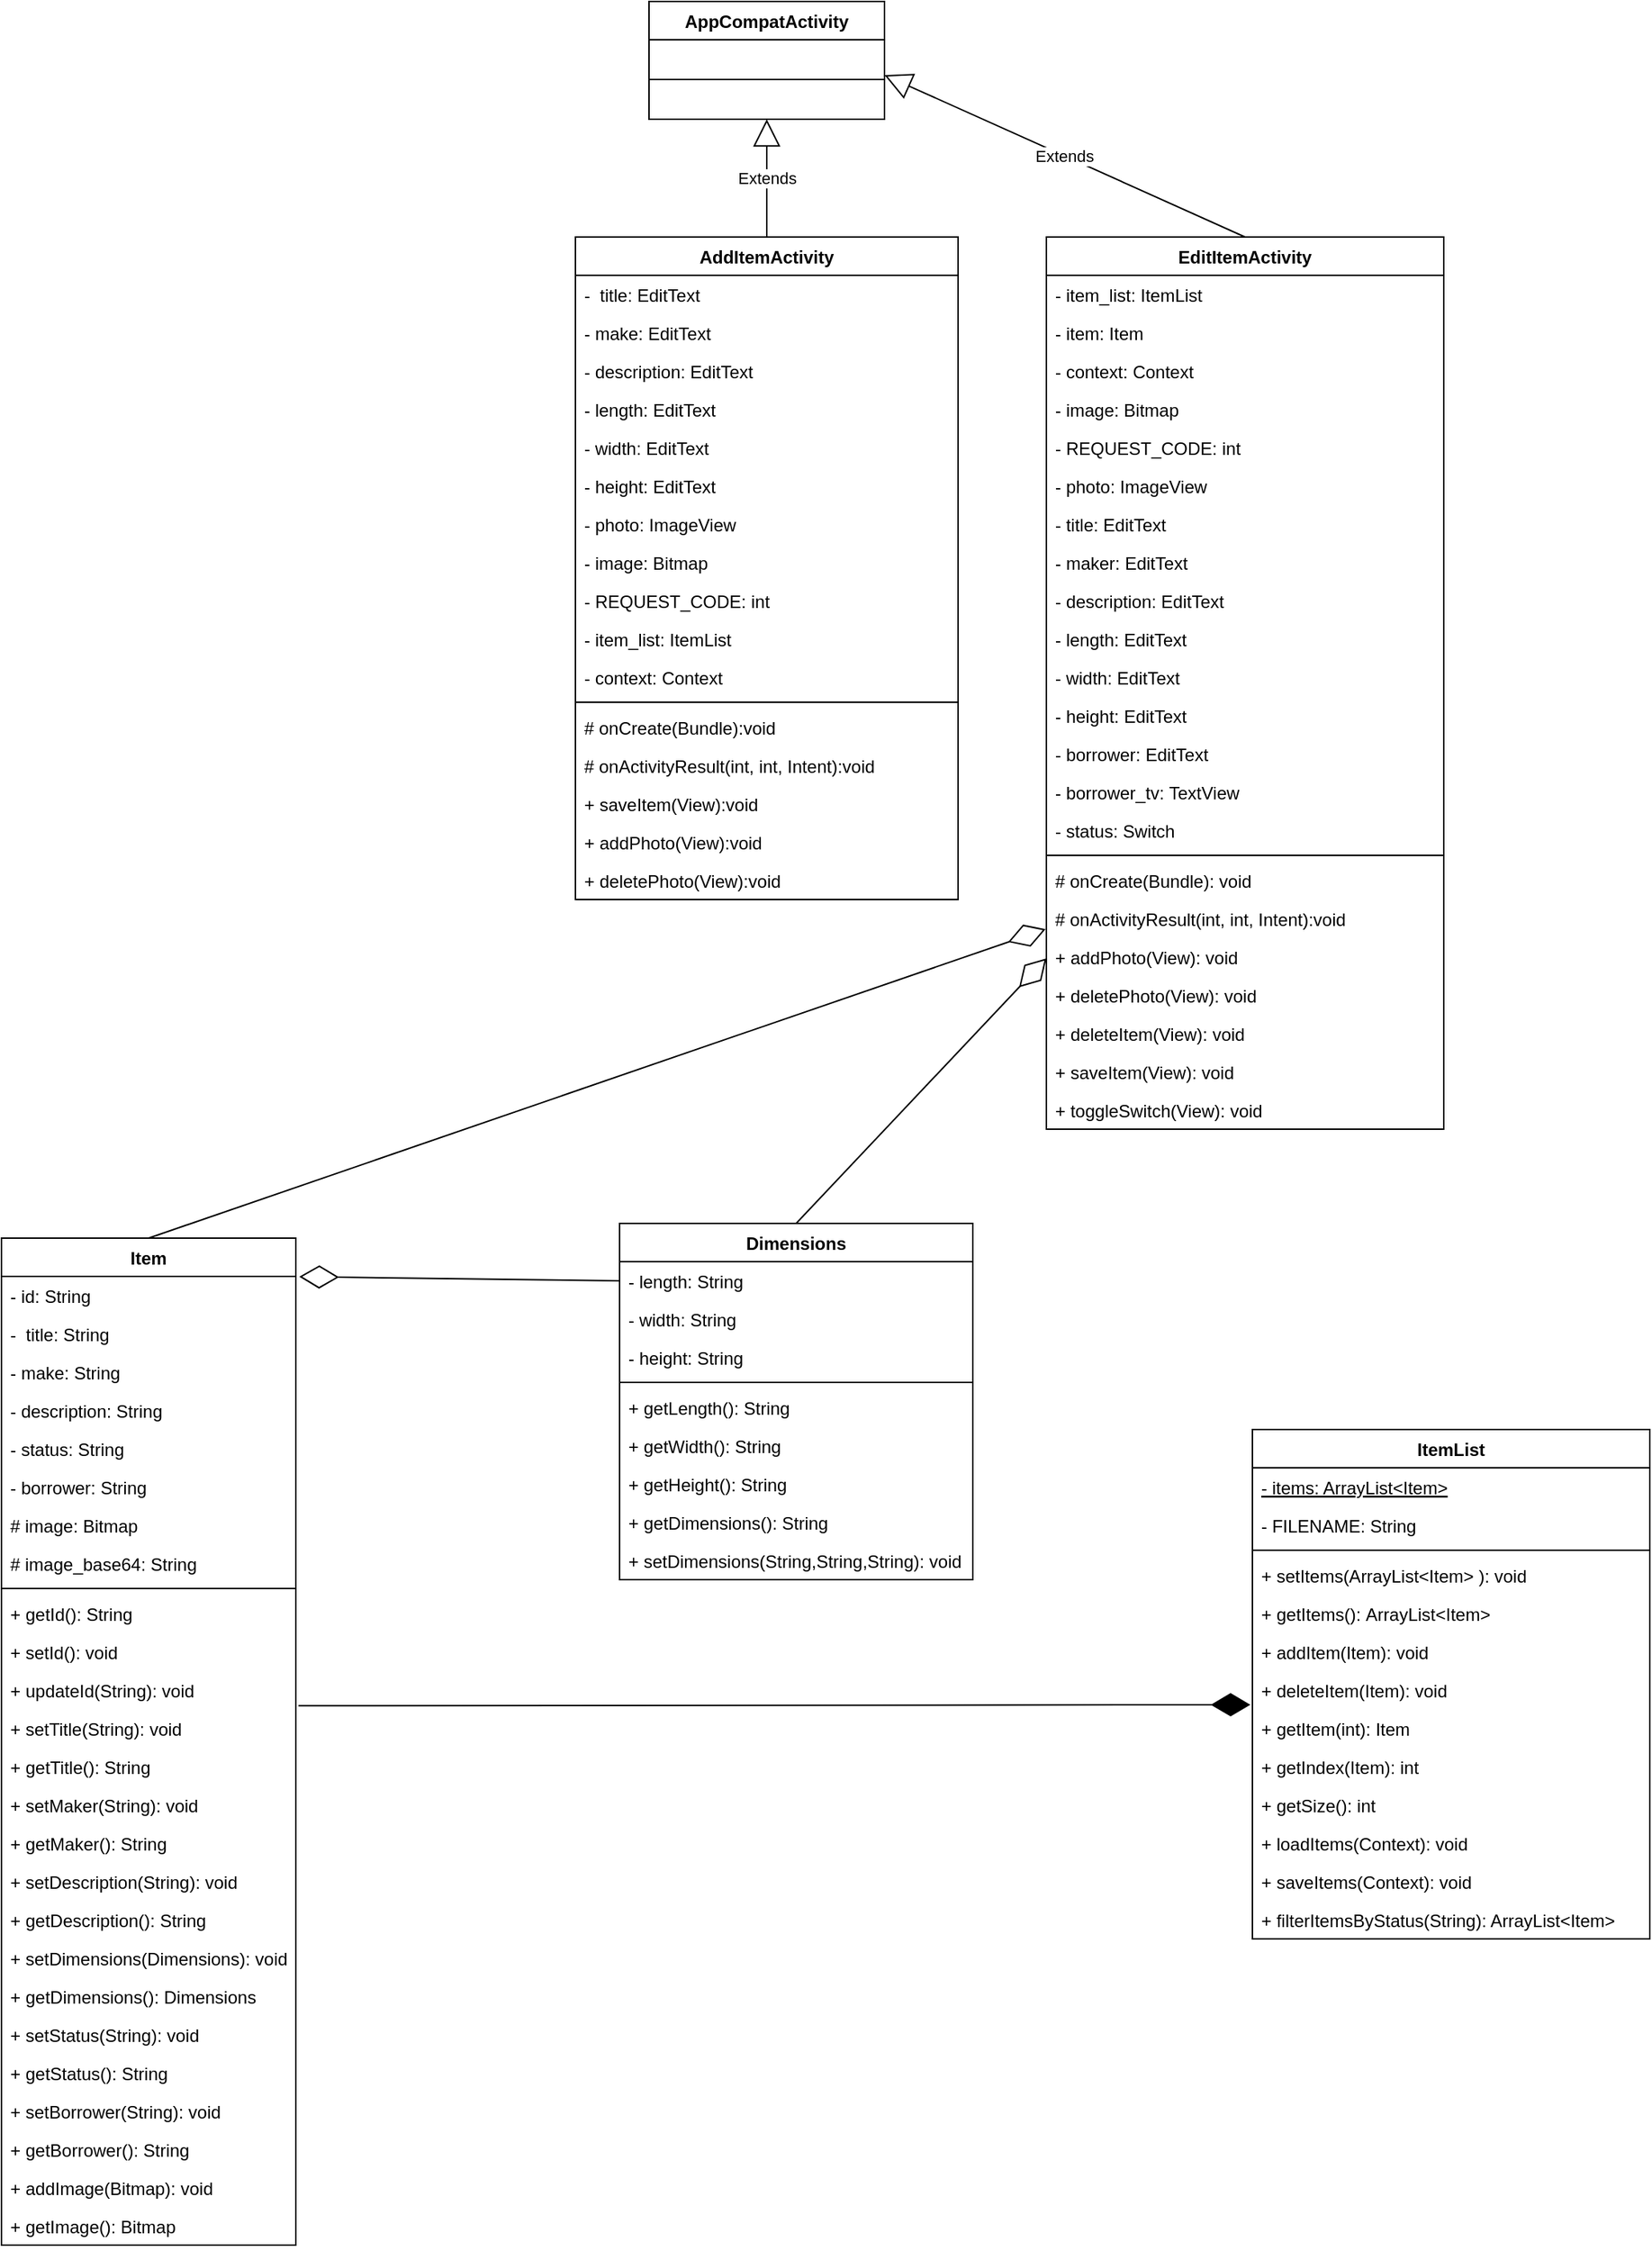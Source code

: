<mxfile version="20.1.1" type="github">
  <diagram id="C5RBs43oDa-KdzZeNtuy" name="Page-1">
    <mxGraphModel dx="716" dy="377" grid="1" gridSize="10" guides="1" tooltips="1" connect="1" arrows="1" fold="1" page="1" pageScale="1" pageWidth="827" pageHeight="1169" math="0" shadow="0">
      <root>
        <mxCell id="WIyWlLk6GJQsqaUBKTNV-0" />
        <mxCell id="WIyWlLk6GJQsqaUBKTNV-1" parent="WIyWlLk6GJQsqaUBKTNV-0" />
        <mxCell id="cw2XBMLQF84HzWPaqQM6-0" value="AddItemActivity" style="swimlane;fontStyle=1;align=center;verticalAlign=top;childLayout=stackLayout;horizontal=1;startSize=26;horizontalStack=0;resizeParent=1;resizeParentMax=0;resizeLast=0;collapsible=1;marginBottom=0;" vertex="1" parent="WIyWlLk6GJQsqaUBKTNV-1">
          <mxGeometry x="600" y="270" width="260" height="450" as="geometry" />
        </mxCell>
        <mxCell id="cw2XBMLQF84HzWPaqQM6-26" value="-  title: EditText" style="text;strokeColor=none;fillColor=none;align=left;verticalAlign=top;spacingLeft=4;spacingRight=4;overflow=hidden;rotatable=0;points=[[0,0.5],[1,0.5]];portConstraint=eastwest;" vertex="1" parent="cw2XBMLQF84HzWPaqQM6-0">
          <mxGeometry y="26" width="260" height="26" as="geometry" />
        </mxCell>
        <mxCell id="cw2XBMLQF84HzWPaqQM6-27" value="- make: EditText" style="text;strokeColor=none;fillColor=none;align=left;verticalAlign=top;spacingLeft=4;spacingRight=4;overflow=hidden;rotatable=0;points=[[0,0.5],[1,0.5]];portConstraint=eastwest;" vertex="1" parent="cw2XBMLQF84HzWPaqQM6-0">
          <mxGeometry y="52" width="260" height="26" as="geometry" />
        </mxCell>
        <mxCell id="cw2XBMLQF84HzWPaqQM6-1" value="- description: EditText" style="text;strokeColor=none;fillColor=none;align=left;verticalAlign=top;spacingLeft=4;spacingRight=4;overflow=hidden;rotatable=0;points=[[0,0.5],[1,0.5]];portConstraint=eastwest;" vertex="1" parent="cw2XBMLQF84HzWPaqQM6-0">
          <mxGeometry y="78" width="260" height="26" as="geometry" />
        </mxCell>
        <mxCell id="cw2XBMLQF84HzWPaqQM6-28" value="- length: EditText" style="text;strokeColor=none;fillColor=none;align=left;verticalAlign=top;spacingLeft=4;spacingRight=4;overflow=hidden;rotatable=0;points=[[0,0.5],[1,0.5]];portConstraint=eastwest;" vertex="1" parent="cw2XBMLQF84HzWPaqQM6-0">
          <mxGeometry y="104" width="260" height="26" as="geometry" />
        </mxCell>
        <mxCell id="cw2XBMLQF84HzWPaqQM6-29" value="- width: EditText" style="text;strokeColor=none;fillColor=none;align=left;verticalAlign=top;spacingLeft=4;spacingRight=4;overflow=hidden;rotatable=0;points=[[0,0.5],[1,0.5]];portConstraint=eastwest;" vertex="1" parent="cw2XBMLQF84HzWPaqQM6-0">
          <mxGeometry y="130" width="260" height="26" as="geometry" />
        </mxCell>
        <mxCell id="cw2XBMLQF84HzWPaqQM6-31" value="- height: EditText" style="text;strokeColor=none;fillColor=none;align=left;verticalAlign=top;spacingLeft=4;spacingRight=4;overflow=hidden;rotatable=0;points=[[0,0.5],[1,0.5]];portConstraint=eastwest;" vertex="1" parent="cw2XBMLQF84HzWPaqQM6-0">
          <mxGeometry y="156" width="260" height="26" as="geometry" />
        </mxCell>
        <mxCell id="cw2XBMLQF84HzWPaqQM6-32" value="- photo: ImageView" style="text;strokeColor=none;fillColor=none;align=left;verticalAlign=top;spacingLeft=4;spacingRight=4;overflow=hidden;rotatable=0;points=[[0,0.5],[1,0.5]];portConstraint=eastwest;" vertex="1" parent="cw2XBMLQF84HzWPaqQM6-0">
          <mxGeometry y="182" width="260" height="26" as="geometry" />
        </mxCell>
        <mxCell id="cw2XBMLQF84HzWPaqQM6-33" value="- image: Bitmap" style="text;strokeColor=none;fillColor=none;align=left;verticalAlign=top;spacingLeft=4;spacingRight=4;overflow=hidden;rotatable=0;points=[[0,0.5],[1,0.5]];portConstraint=eastwest;" vertex="1" parent="cw2XBMLQF84HzWPaqQM6-0">
          <mxGeometry y="208" width="260" height="26" as="geometry" />
        </mxCell>
        <mxCell id="cw2XBMLQF84HzWPaqQM6-34" value="- REQUEST_CODE: int" style="text;strokeColor=none;fillColor=none;align=left;verticalAlign=top;spacingLeft=4;spacingRight=4;overflow=hidden;rotatable=0;points=[[0,0.5],[1,0.5]];portConstraint=eastwest;" vertex="1" parent="cw2XBMLQF84HzWPaqQM6-0">
          <mxGeometry y="234" width="260" height="26" as="geometry" />
        </mxCell>
        <mxCell id="cw2XBMLQF84HzWPaqQM6-35" value="- item_list: ItemList" style="text;strokeColor=none;fillColor=none;align=left;verticalAlign=top;spacingLeft=4;spacingRight=4;overflow=hidden;rotatable=0;points=[[0,0.5],[1,0.5]];portConstraint=eastwest;" vertex="1" parent="cw2XBMLQF84HzWPaqQM6-0">
          <mxGeometry y="260" width="260" height="26" as="geometry" />
        </mxCell>
        <mxCell id="cw2XBMLQF84HzWPaqQM6-36" value="- context: Context" style="text;strokeColor=none;fillColor=none;align=left;verticalAlign=top;spacingLeft=4;spacingRight=4;overflow=hidden;rotatable=0;points=[[0,0.5],[1,0.5]];portConstraint=eastwest;" vertex="1" parent="cw2XBMLQF84HzWPaqQM6-0">
          <mxGeometry y="286" width="260" height="26" as="geometry" />
        </mxCell>
        <mxCell id="cw2XBMLQF84HzWPaqQM6-2" value="" style="line;strokeWidth=1;fillColor=none;align=left;verticalAlign=middle;spacingTop=-1;spacingLeft=3;spacingRight=3;rotatable=0;labelPosition=right;points=[];portConstraint=eastwest;" vertex="1" parent="cw2XBMLQF84HzWPaqQM6-0">
          <mxGeometry y="312" width="260" height="8" as="geometry" />
        </mxCell>
        <mxCell id="cw2XBMLQF84HzWPaqQM6-3" value="# onCreate(Bundle):void" style="text;strokeColor=none;fillColor=none;align=left;verticalAlign=top;spacingLeft=4;spacingRight=4;overflow=hidden;rotatable=0;points=[[0,0.5],[1,0.5]];portConstraint=eastwest;" vertex="1" parent="cw2XBMLQF84HzWPaqQM6-0">
          <mxGeometry y="320" width="260" height="26" as="geometry" />
        </mxCell>
        <mxCell id="cw2XBMLQF84HzWPaqQM6-40" value="# onActivityResult(int, int, Intent):void" style="text;strokeColor=none;fillColor=none;align=left;verticalAlign=top;spacingLeft=4;spacingRight=4;overflow=hidden;rotatable=0;points=[[0,0.5],[1,0.5]];portConstraint=eastwest;" vertex="1" parent="cw2XBMLQF84HzWPaqQM6-0">
          <mxGeometry y="346" width="260" height="26" as="geometry" />
        </mxCell>
        <mxCell id="cw2XBMLQF84HzWPaqQM6-37" value="+ saveItem(View):void" style="text;strokeColor=none;fillColor=none;align=left;verticalAlign=top;spacingLeft=4;spacingRight=4;overflow=hidden;rotatable=0;points=[[0,0.5],[1,0.5]];portConstraint=eastwest;" vertex="1" parent="cw2XBMLQF84HzWPaqQM6-0">
          <mxGeometry y="372" width="260" height="26" as="geometry" />
        </mxCell>
        <mxCell id="cw2XBMLQF84HzWPaqQM6-38" value="+ addPhoto(View):void" style="text;strokeColor=none;fillColor=none;align=left;verticalAlign=top;spacingLeft=4;spacingRight=4;overflow=hidden;rotatable=0;points=[[0,0.5],[1,0.5]];portConstraint=eastwest;" vertex="1" parent="cw2XBMLQF84HzWPaqQM6-0">
          <mxGeometry y="398" width="260" height="26" as="geometry" />
        </mxCell>
        <mxCell id="cw2XBMLQF84HzWPaqQM6-39" value="+ deletePhoto(View):void" style="text;strokeColor=none;fillColor=none;align=left;verticalAlign=top;spacingLeft=4;spacingRight=4;overflow=hidden;rotatable=0;points=[[0,0.5],[1,0.5]];portConstraint=eastwest;" vertex="1" parent="cw2XBMLQF84HzWPaqQM6-0">
          <mxGeometry y="424" width="260" height="26" as="geometry" />
        </mxCell>
        <mxCell id="cw2XBMLQF84HzWPaqQM6-4" value="AppCompatActivity" style="swimlane;fontStyle=1;align=center;verticalAlign=top;childLayout=stackLayout;horizontal=1;startSize=26;horizontalStack=0;resizeParent=1;resizeParentMax=0;resizeLast=0;collapsible=1;marginBottom=0;" vertex="1" parent="WIyWlLk6GJQsqaUBKTNV-1">
          <mxGeometry x="650" y="110" width="160" height="80" as="geometry" />
        </mxCell>
        <mxCell id="cw2XBMLQF84HzWPaqQM6-6" value="" style="line;strokeWidth=1;fillColor=none;align=left;verticalAlign=middle;spacingTop=-1;spacingLeft=3;spacingRight=3;rotatable=0;labelPosition=right;points=[];portConstraint=eastwest;" vertex="1" parent="cw2XBMLQF84HzWPaqQM6-4">
          <mxGeometry y="26" width="160" height="54" as="geometry" />
        </mxCell>
        <mxCell id="cw2XBMLQF84HzWPaqQM6-8" value="EditItemActivity" style="swimlane;fontStyle=1;align=center;verticalAlign=top;childLayout=stackLayout;horizontal=1;startSize=26;horizontalStack=0;resizeParent=1;resizeParentMax=0;resizeLast=0;collapsible=1;marginBottom=0;" vertex="1" parent="WIyWlLk6GJQsqaUBKTNV-1">
          <mxGeometry x="920" y="270" width="270" height="606" as="geometry" />
        </mxCell>
        <mxCell id="cw2XBMLQF84HzWPaqQM6-9" value="- item_list: ItemList" style="text;strokeColor=none;fillColor=none;align=left;verticalAlign=top;spacingLeft=4;spacingRight=4;overflow=hidden;rotatable=0;points=[[0,0.5],[1,0.5]];portConstraint=eastwest;" vertex="1" parent="cw2XBMLQF84HzWPaqQM6-8">
          <mxGeometry y="26" width="270" height="26" as="geometry" />
        </mxCell>
        <mxCell id="cw2XBMLQF84HzWPaqQM6-54" value="- item: Item" style="text;strokeColor=none;fillColor=none;align=left;verticalAlign=top;spacingLeft=4;spacingRight=4;overflow=hidden;rotatable=0;points=[[0,0.5],[1,0.5]];portConstraint=eastwest;" vertex="1" parent="cw2XBMLQF84HzWPaqQM6-8">
          <mxGeometry y="52" width="270" height="26" as="geometry" />
        </mxCell>
        <mxCell id="cw2XBMLQF84HzWPaqQM6-55" value="- context: Context" style="text;strokeColor=none;fillColor=none;align=left;verticalAlign=top;spacingLeft=4;spacingRight=4;overflow=hidden;rotatable=0;points=[[0,0.5],[1,0.5]];portConstraint=eastwest;" vertex="1" parent="cw2XBMLQF84HzWPaqQM6-8">
          <mxGeometry y="78" width="270" height="26" as="geometry" />
        </mxCell>
        <mxCell id="cw2XBMLQF84HzWPaqQM6-58" value="- image: Bitmap" style="text;strokeColor=none;fillColor=none;align=left;verticalAlign=top;spacingLeft=4;spacingRight=4;overflow=hidden;rotatable=0;points=[[0,0.5],[1,0.5]];portConstraint=eastwest;" vertex="1" parent="cw2XBMLQF84HzWPaqQM6-8">
          <mxGeometry y="104" width="270" height="26" as="geometry" />
        </mxCell>
        <mxCell id="cw2XBMLQF84HzWPaqQM6-57" value="- REQUEST_CODE: int" style="text;strokeColor=none;fillColor=none;align=left;verticalAlign=top;spacingLeft=4;spacingRight=4;overflow=hidden;rotatable=0;points=[[0,0.5],[1,0.5]];portConstraint=eastwest;" vertex="1" parent="cw2XBMLQF84HzWPaqQM6-8">
          <mxGeometry y="130" width="270" height="26" as="geometry" />
        </mxCell>
        <mxCell id="cw2XBMLQF84HzWPaqQM6-64" value="- photo: ImageView" style="text;strokeColor=none;fillColor=none;align=left;verticalAlign=top;spacingLeft=4;spacingRight=4;overflow=hidden;rotatable=0;points=[[0,0.5],[1,0.5]];portConstraint=eastwest;" vertex="1" parent="cw2XBMLQF84HzWPaqQM6-8">
          <mxGeometry y="156" width="270" height="26" as="geometry" />
        </mxCell>
        <mxCell id="cw2XBMLQF84HzWPaqQM6-63" value="- title: EditText" style="text;strokeColor=none;fillColor=none;align=left;verticalAlign=top;spacingLeft=4;spacingRight=4;overflow=hidden;rotatable=0;points=[[0,0.5],[1,0.5]];portConstraint=eastwest;" vertex="1" parent="cw2XBMLQF84HzWPaqQM6-8">
          <mxGeometry y="182" width="270" height="26" as="geometry" />
        </mxCell>
        <mxCell id="cw2XBMLQF84HzWPaqQM6-65" value="- maker: EditText" style="text;strokeColor=none;fillColor=none;align=left;verticalAlign=top;spacingLeft=4;spacingRight=4;overflow=hidden;rotatable=0;points=[[0,0.5],[1,0.5]];portConstraint=eastwest;" vertex="1" parent="cw2XBMLQF84HzWPaqQM6-8">
          <mxGeometry y="208" width="270" height="26" as="geometry" />
        </mxCell>
        <mxCell id="cw2XBMLQF84HzWPaqQM6-66" value="- description: EditText" style="text;strokeColor=none;fillColor=none;align=left;verticalAlign=top;spacingLeft=4;spacingRight=4;overflow=hidden;rotatable=0;points=[[0,0.5],[1,0.5]];portConstraint=eastwest;" vertex="1" parent="cw2XBMLQF84HzWPaqQM6-8">
          <mxGeometry y="234" width="270" height="26" as="geometry" />
        </mxCell>
        <mxCell id="cw2XBMLQF84HzWPaqQM6-67" value="- length: EditText" style="text;strokeColor=none;fillColor=none;align=left;verticalAlign=top;spacingLeft=4;spacingRight=4;overflow=hidden;rotatable=0;points=[[0,0.5],[1,0.5]];portConstraint=eastwest;" vertex="1" parent="cw2XBMLQF84HzWPaqQM6-8">
          <mxGeometry y="260" width="270" height="26" as="geometry" />
        </mxCell>
        <mxCell id="cw2XBMLQF84HzWPaqQM6-68" value="- width: EditText" style="text;strokeColor=none;fillColor=none;align=left;verticalAlign=top;spacingLeft=4;spacingRight=4;overflow=hidden;rotatable=0;points=[[0,0.5],[1,0.5]];portConstraint=eastwest;" vertex="1" parent="cw2XBMLQF84HzWPaqQM6-8">
          <mxGeometry y="286" width="270" height="26" as="geometry" />
        </mxCell>
        <mxCell id="cw2XBMLQF84HzWPaqQM6-70" value="- height: EditText" style="text;strokeColor=none;fillColor=none;align=left;verticalAlign=top;spacingLeft=4;spacingRight=4;overflow=hidden;rotatable=0;points=[[0,0.5],[1,0.5]];portConstraint=eastwest;" vertex="1" parent="cw2XBMLQF84HzWPaqQM6-8">
          <mxGeometry y="312" width="270" height="26" as="geometry" />
        </mxCell>
        <mxCell id="cw2XBMLQF84HzWPaqQM6-69" value="- borrower: EditText" style="text;strokeColor=none;fillColor=none;align=left;verticalAlign=top;spacingLeft=4;spacingRight=4;overflow=hidden;rotatable=0;points=[[0,0.5],[1,0.5]];portConstraint=eastwest;" vertex="1" parent="cw2XBMLQF84HzWPaqQM6-8">
          <mxGeometry y="338" width="270" height="26" as="geometry" />
        </mxCell>
        <mxCell id="cw2XBMLQF84HzWPaqQM6-62" value="- borrower_tv: TextView" style="text;strokeColor=none;fillColor=none;align=left;verticalAlign=top;spacingLeft=4;spacingRight=4;overflow=hidden;rotatable=0;points=[[0,0.5],[1,0.5]];portConstraint=eastwest;" vertex="1" parent="cw2XBMLQF84HzWPaqQM6-8">
          <mxGeometry y="364" width="270" height="26" as="geometry" />
        </mxCell>
        <mxCell id="cw2XBMLQF84HzWPaqQM6-61" value="- status: Switch" style="text;strokeColor=none;fillColor=none;align=left;verticalAlign=top;spacingLeft=4;spacingRight=4;overflow=hidden;rotatable=0;points=[[0,0.5],[1,0.5]];portConstraint=eastwest;" vertex="1" parent="cw2XBMLQF84HzWPaqQM6-8">
          <mxGeometry y="390" width="270" height="26" as="geometry" />
        </mxCell>
        <mxCell id="cw2XBMLQF84HzWPaqQM6-10" value="" style="line;strokeWidth=1;fillColor=none;align=left;verticalAlign=middle;spacingTop=-1;spacingLeft=3;spacingRight=3;rotatable=0;labelPosition=right;points=[];portConstraint=eastwest;" vertex="1" parent="cw2XBMLQF84HzWPaqQM6-8">
          <mxGeometry y="416" width="270" height="8" as="geometry" />
        </mxCell>
        <mxCell id="cw2XBMLQF84HzWPaqQM6-11" value="# onCreate(Bundle): void" style="text;strokeColor=none;fillColor=none;align=left;verticalAlign=top;spacingLeft=4;spacingRight=4;overflow=hidden;rotatable=0;points=[[0,0.5],[1,0.5]];portConstraint=eastwest;" vertex="1" parent="cw2XBMLQF84HzWPaqQM6-8">
          <mxGeometry y="424" width="270" height="26" as="geometry" />
        </mxCell>
        <mxCell id="cw2XBMLQF84HzWPaqQM6-86" value="# onActivityResult(int, int, Intent):void" style="text;strokeColor=none;fillColor=none;align=left;verticalAlign=top;spacingLeft=4;spacingRight=4;overflow=hidden;rotatable=0;points=[[0,0.5],[1,0.5]];portConstraint=eastwest;" vertex="1" parent="cw2XBMLQF84HzWPaqQM6-8">
          <mxGeometry y="450" width="270" height="26" as="geometry" />
        </mxCell>
        <mxCell id="cw2XBMLQF84HzWPaqQM6-71" value="+ addPhoto(View): void" style="text;strokeColor=none;fillColor=none;align=left;verticalAlign=top;spacingLeft=4;spacingRight=4;overflow=hidden;rotatable=0;points=[[0,0.5],[1,0.5]];portConstraint=eastwest;" vertex="1" parent="cw2XBMLQF84HzWPaqQM6-8">
          <mxGeometry y="476" width="270" height="26" as="geometry" />
        </mxCell>
        <mxCell id="cw2XBMLQF84HzWPaqQM6-73" value="+ deletePhoto(View): void" style="text;strokeColor=none;fillColor=none;align=left;verticalAlign=top;spacingLeft=4;spacingRight=4;overflow=hidden;rotatable=0;points=[[0,0.5],[1,0.5]];portConstraint=eastwest;" vertex="1" parent="cw2XBMLQF84HzWPaqQM6-8">
          <mxGeometry y="502" width="270" height="26" as="geometry" />
        </mxCell>
        <mxCell id="cw2XBMLQF84HzWPaqQM6-87" value="+ deleteItem(View): void" style="text;strokeColor=none;fillColor=none;align=left;verticalAlign=top;spacingLeft=4;spacingRight=4;overflow=hidden;rotatable=0;points=[[0,0.5],[1,0.5]];portConstraint=eastwest;" vertex="1" parent="cw2XBMLQF84HzWPaqQM6-8">
          <mxGeometry y="528" width="270" height="26" as="geometry" />
        </mxCell>
        <mxCell id="cw2XBMLQF84HzWPaqQM6-88" value="+ saveItem(View): void" style="text;strokeColor=none;fillColor=none;align=left;verticalAlign=top;spacingLeft=4;spacingRight=4;overflow=hidden;rotatable=0;points=[[0,0.5],[1,0.5]];portConstraint=eastwest;" vertex="1" parent="cw2XBMLQF84HzWPaqQM6-8">
          <mxGeometry y="554" width="270" height="26" as="geometry" />
        </mxCell>
        <mxCell id="cw2XBMLQF84HzWPaqQM6-89" value="+ toggleSwitch(View): void" style="text;strokeColor=none;fillColor=none;align=left;verticalAlign=top;spacingLeft=4;spacingRight=4;overflow=hidden;rotatable=0;points=[[0,0.5],[1,0.5]];portConstraint=eastwest;" vertex="1" parent="cw2XBMLQF84HzWPaqQM6-8">
          <mxGeometry y="580" width="270" height="26" as="geometry" />
        </mxCell>
        <mxCell id="cw2XBMLQF84HzWPaqQM6-12" value="ItemList" style="swimlane;fontStyle=1;align=center;verticalAlign=top;childLayout=stackLayout;horizontal=1;startSize=26;horizontalStack=0;resizeParent=1;resizeParentMax=0;resizeLast=0;collapsible=1;marginBottom=0;" vertex="1" parent="WIyWlLk6GJQsqaUBKTNV-1">
          <mxGeometry x="1060" y="1080" width="270" height="346" as="geometry" />
        </mxCell>
        <mxCell id="cw2XBMLQF84HzWPaqQM6-13" value="- items: ArrayList&lt;Item&gt;" style="text;strokeColor=none;fillColor=none;align=left;verticalAlign=top;spacingLeft=4;spacingRight=4;overflow=hidden;rotatable=0;points=[[0,0.5],[1,0.5]];portConstraint=eastwest;fontStyle=4" vertex="1" parent="cw2XBMLQF84HzWPaqQM6-12">
          <mxGeometry y="26" width="270" height="26" as="geometry" />
        </mxCell>
        <mxCell id="cw2XBMLQF84HzWPaqQM6-90" value="- FILENAME: String" style="text;strokeColor=none;fillColor=none;align=left;verticalAlign=top;spacingLeft=4;spacingRight=4;overflow=hidden;rotatable=0;points=[[0,0.5],[1,0.5]];portConstraint=eastwest;" vertex="1" parent="cw2XBMLQF84HzWPaqQM6-12">
          <mxGeometry y="52" width="270" height="26" as="geometry" />
        </mxCell>
        <mxCell id="cw2XBMLQF84HzWPaqQM6-14" value="" style="line;strokeWidth=1;fillColor=none;align=left;verticalAlign=middle;spacingTop=-1;spacingLeft=3;spacingRight=3;rotatable=0;labelPosition=right;points=[];portConstraint=eastwest;" vertex="1" parent="cw2XBMLQF84HzWPaqQM6-12">
          <mxGeometry y="78" width="270" height="8" as="geometry" />
        </mxCell>
        <mxCell id="cw2XBMLQF84HzWPaqQM6-15" value="+ setItems(ArrayList&lt;Item&gt; ): void" style="text;strokeColor=none;fillColor=none;align=left;verticalAlign=top;spacingLeft=4;spacingRight=4;overflow=hidden;rotatable=0;points=[[0,0.5],[1,0.5]];portConstraint=eastwest;" vertex="1" parent="cw2XBMLQF84HzWPaqQM6-12">
          <mxGeometry y="86" width="270" height="26" as="geometry" />
        </mxCell>
        <mxCell id="cw2XBMLQF84HzWPaqQM6-91" value="+ getItems(): ArrayList&lt;Item&gt;" style="text;strokeColor=none;fillColor=none;align=left;verticalAlign=top;spacingLeft=4;spacingRight=4;overflow=hidden;rotatable=0;points=[[0,0.5],[1,0.5]];portConstraint=eastwest;" vertex="1" parent="cw2XBMLQF84HzWPaqQM6-12">
          <mxGeometry y="112" width="270" height="26" as="geometry" />
        </mxCell>
        <mxCell id="cw2XBMLQF84HzWPaqQM6-93" value="+ addItem(Item): void" style="text;strokeColor=none;fillColor=none;align=left;verticalAlign=top;spacingLeft=4;spacingRight=4;overflow=hidden;rotatable=0;points=[[0,0.5],[1,0.5]];portConstraint=eastwest;" vertex="1" parent="cw2XBMLQF84HzWPaqQM6-12">
          <mxGeometry y="138" width="270" height="26" as="geometry" />
        </mxCell>
        <mxCell id="cw2XBMLQF84HzWPaqQM6-94" value="+ deleteItem(Item): void" style="text;strokeColor=none;fillColor=none;align=left;verticalAlign=top;spacingLeft=4;spacingRight=4;overflow=hidden;rotatable=0;points=[[0,0.5],[1,0.5]];portConstraint=eastwest;" vertex="1" parent="cw2XBMLQF84HzWPaqQM6-12">
          <mxGeometry y="164" width="270" height="26" as="geometry" />
        </mxCell>
        <mxCell id="cw2XBMLQF84HzWPaqQM6-96" value="+ getItem(int): Item" style="text;strokeColor=none;fillColor=none;align=left;verticalAlign=top;spacingLeft=4;spacingRight=4;overflow=hidden;rotatable=0;points=[[0,0.5],[1,0.5]];portConstraint=eastwest;" vertex="1" parent="cw2XBMLQF84HzWPaqQM6-12">
          <mxGeometry y="190" width="270" height="26" as="geometry" />
        </mxCell>
        <mxCell id="cw2XBMLQF84HzWPaqQM6-98" value="+ getIndex(Item): int" style="text;strokeColor=none;fillColor=none;align=left;verticalAlign=top;spacingLeft=4;spacingRight=4;overflow=hidden;rotatable=0;points=[[0,0.5],[1,0.5]];portConstraint=eastwest;" vertex="1" parent="cw2XBMLQF84HzWPaqQM6-12">
          <mxGeometry y="216" width="270" height="26" as="geometry" />
        </mxCell>
        <mxCell id="cw2XBMLQF84HzWPaqQM6-97" value="+ getSize(): int" style="text;strokeColor=none;fillColor=none;align=left;verticalAlign=top;spacingLeft=4;spacingRight=4;overflow=hidden;rotatable=0;points=[[0,0.5],[1,0.5]];portConstraint=eastwest;" vertex="1" parent="cw2XBMLQF84HzWPaqQM6-12">
          <mxGeometry y="242" width="270" height="26" as="geometry" />
        </mxCell>
        <mxCell id="cw2XBMLQF84HzWPaqQM6-95" value="+ loadItems(Context): void" style="text;strokeColor=none;fillColor=none;align=left;verticalAlign=top;spacingLeft=4;spacingRight=4;overflow=hidden;rotatable=0;points=[[0,0.5],[1,0.5]];portConstraint=eastwest;" vertex="1" parent="cw2XBMLQF84HzWPaqQM6-12">
          <mxGeometry y="268" width="270" height="26" as="geometry" />
        </mxCell>
        <mxCell id="cw2XBMLQF84HzWPaqQM6-92" value="+ saveItems(Context): void" style="text;strokeColor=none;fillColor=none;align=left;verticalAlign=top;spacingLeft=4;spacingRight=4;overflow=hidden;rotatable=0;points=[[0,0.5],[1,0.5]];portConstraint=eastwest;" vertex="1" parent="cw2XBMLQF84HzWPaqQM6-12">
          <mxGeometry y="294" width="270" height="26" as="geometry" />
        </mxCell>
        <mxCell id="cw2XBMLQF84HzWPaqQM6-99" value="+ filterItemsByStatus(String): ArrayList&lt;Item&gt; " style="text;strokeColor=none;fillColor=none;align=left;verticalAlign=top;spacingLeft=4;spacingRight=4;overflow=hidden;rotatable=0;points=[[0,0.5],[1,0.5]];portConstraint=eastwest;" vertex="1" parent="cw2XBMLQF84HzWPaqQM6-12">
          <mxGeometry y="320" width="270" height="26" as="geometry" />
        </mxCell>
        <mxCell id="cw2XBMLQF84HzWPaqQM6-16" value="Item" style="swimlane;fontStyle=1;align=center;verticalAlign=top;childLayout=stackLayout;horizontal=1;startSize=26;horizontalStack=0;resizeParent=1;resizeParentMax=0;resizeLast=0;collapsible=1;marginBottom=0;" vertex="1" parent="WIyWlLk6GJQsqaUBKTNV-1">
          <mxGeometry x="210" y="950" width="200" height="684" as="geometry" />
        </mxCell>
        <mxCell id="cw2XBMLQF84HzWPaqQM6-127" value="- id: String" style="text;strokeColor=none;fillColor=none;align=left;verticalAlign=top;spacingLeft=4;spacingRight=4;overflow=hidden;rotatable=0;points=[[0,0.5],[1,0.5]];portConstraint=eastwest;" vertex="1" parent="cw2XBMLQF84HzWPaqQM6-16">
          <mxGeometry y="26" width="200" height="26" as="geometry" />
        </mxCell>
        <mxCell id="cw2XBMLQF84HzWPaqQM6-121" value="-  title: String" style="text;strokeColor=none;fillColor=none;align=left;verticalAlign=top;spacingLeft=4;spacingRight=4;overflow=hidden;rotatable=0;points=[[0,0.5],[1,0.5]];portConstraint=eastwest;" vertex="1" parent="cw2XBMLQF84HzWPaqQM6-16">
          <mxGeometry y="52" width="200" height="26" as="geometry" />
        </mxCell>
        <mxCell id="cw2XBMLQF84HzWPaqQM6-122" value="- make: String" style="text;strokeColor=none;fillColor=none;align=left;verticalAlign=top;spacingLeft=4;spacingRight=4;overflow=hidden;rotatable=0;points=[[0,0.5],[1,0.5]];portConstraint=eastwest;" vertex="1" parent="cw2XBMLQF84HzWPaqQM6-16">
          <mxGeometry y="78" width="200" height="26" as="geometry" />
        </mxCell>
        <mxCell id="cw2XBMLQF84HzWPaqQM6-123" value="- description: String" style="text;strokeColor=none;fillColor=none;align=left;verticalAlign=top;spacingLeft=4;spacingRight=4;overflow=hidden;rotatable=0;points=[[0,0.5],[1,0.5]];portConstraint=eastwest;" vertex="1" parent="cw2XBMLQF84HzWPaqQM6-16">
          <mxGeometry y="104" width="200" height="26" as="geometry" />
        </mxCell>
        <mxCell id="cw2XBMLQF84HzWPaqQM6-114" value="- status: String" style="text;strokeColor=none;fillColor=none;align=left;verticalAlign=top;spacingLeft=4;spacingRight=4;overflow=hidden;rotatable=0;points=[[0,0.5],[1,0.5]];portConstraint=eastwest;" vertex="1" parent="cw2XBMLQF84HzWPaqQM6-16">
          <mxGeometry y="130" width="200" height="26" as="geometry" />
        </mxCell>
        <mxCell id="cw2XBMLQF84HzWPaqQM6-124" value="- borrower: String" style="text;strokeColor=none;fillColor=none;align=left;verticalAlign=top;spacingLeft=4;spacingRight=4;overflow=hidden;rotatable=0;points=[[0,0.5],[1,0.5]];portConstraint=eastwest;" vertex="1" parent="cw2XBMLQF84HzWPaqQM6-16">
          <mxGeometry y="156" width="200" height="26" as="geometry" />
        </mxCell>
        <mxCell id="cw2XBMLQF84HzWPaqQM6-125" value="# image: Bitmap" style="text;strokeColor=none;fillColor=none;align=left;verticalAlign=top;spacingLeft=4;spacingRight=4;overflow=hidden;rotatable=0;points=[[0,0.5],[1,0.5]];portConstraint=eastwest;" vertex="1" parent="cw2XBMLQF84HzWPaqQM6-16">
          <mxGeometry y="182" width="200" height="26" as="geometry" />
        </mxCell>
        <mxCell id="cw2XBMLQF84HzWPaqQM6-126" value="# image_base64: String" style="text;strokeColor=none;fillColor=none;align=left;verticalAlign=top;spacingLeft=4;spacingRight=4;overflow=hidden;rotatable=0;points=[[0,0.5],[1,0.5]];portConstraint=eastwest;" vertex="1" parent="cw2XBMLQF84HzWPaqQM6-16">
          <mxGeometry y="208" width="200" height="26" as="geometry" />
        </mxCell>
        <mxCell id="cw2XBMLQF84HzWPaqQM6-18" value="" style="line;strokeWidth=1;fillColor=none;align=left;verticalAlign=middle;spacingTop=-1;spacingLeft=3;spacingRight=3;rotatable=0;labelPosition=right;points=[];portConstraint=eastwest;" vertex="1" parent="cw2XBMLQF84HzWPaqQM6-16">
          <mxGeometry y="234" width="200" height="8" as="geometry" />
        </mxCell>
        <mxCell id="cw2XBMLQF84HzWPaqQM6-116" value="+ getId(): String" style="text;strokeColor=none;fillColor=none;align=left;verticalAlign=top;spacingLeft=4;spacingRight=4;overflow=hidden;rotatable=0;points=[[0,0.5],[1,0.5]];portConstraint=eastwest;" vertex="1" parent="cw2XBMLQF84HzWPaqQM6-16">
          <mxGeometry y="242" width="200" height="26" as="geometry" />
        </mxCell>
        <mxCell id="cw2XBMLQF84HzWPaqQM6-120" value="+ setId(): void" style="text;strokeColor=none;fillColor=none;align=left;verticalAlign=top;spacingLeft=4;spacingRight=4;overflow=hidden;rotatable=0;points=[[0,0.5],[1,0.5]];portConstraint=eastwest;" vertex="1" parent="cw2XBMLQF84HzWPaqQM6-16">
          <mxGeometry y="268" width="200" height="26" as="geometry" />
        </mxCell>
        <mxCell id="cw2XBMLQF84HzWPaqQM6-119" value="+ updateId(String): void" style="text;strokeColor=none;fillColor=none;align=left;verticalAlign=top;spacingLeft=4;spacingRight=4;overflow=hidden;rotatable=0;points=[[0,0.5],[1,0.5]];portConstraint=eastwest;" vertex="1" parent="cw2XBMLQF84HzWPaqQM6-16">
          <mxGeometry y="294" width="200" height="26" as="geometry" />
        </mxCell>
        <mxCell id="cw2XBMLQF84HzWPaqQM6-118" value="+ setTitle(String): void" style="text;strokeColor=none;fillColor=none;align=left;verticalAlign=top;spacingLeft=4;spacingRight=4;overflow=hidden;rotatable=0;points=[[0,0.5],[1,0.5]];portConstraint=eastwest;" vertex="1" parent="cw2XBMLQF84HzWPaqQM6-16">
          <mxGeometry y="320" width="200" height="26" as="geometry" />
        </mxCell>
        <mxCell id="cw2XBMLQF84HzWPaqQM6-117" value="+ getTitle(): String" style="text;strokeColor=none;fillColor=none;align=left;verticalAlign=top;spacingLeft=4;spacingRight=4;overflow=hidden;rotatable=0;points=[[0,0.5],[1,0.5]];portConstraint=eastwest;" vertex="1" parent="cw2XBMLQF84HzWPaqQM6-16">
          <mxGeometry y="346" width="200" height="26" as="geometry" />
        </mxCell>
        <mxCell id="cw2XBMLQF84HzWPaqQM6-128" value="+ setMaker(String): void" style="text;strokeColor=none;fillColor=none;align=left;verticalAlign=top;spacingLeft=4;spacingRight=4;overflow=hidden;rotatable=0;points=[[0,0.5],[1,0.5]];portConstraint=eastwest;" vertex="1" parent="cw2XBMLQF84HzWPaqQM6-16">
          <mxGeometry y="372" width="200" height="26" as="geometry" />
        </mxCell>
        <mxCell id="cw2XBMLQF84HzWPaqQM6-129" value="+ getMaker(): String" style="text;strokeColor=none;fillColor=none;align=left;verticalAlign=top;spacingLeft=4;spacingRight=4;overflow=hidden;rotatable=0;points=[[0,0.5],[1,0.5]];portConstraint=eastwest;" vertex="1" parent="cw2XBMLQF84HzWPaqQM6-16">
          <mxGeometry y="398" width="200" height="26" as="geometry" />
        </mxCell>
        <mxCell id="cw2XBMLQF84HzWPaqQM6-136" value="+ setDescription(String): void" style="text;strokeColor=none;fillColor=none;align=left;verticalAlign=top;spacingLeft=4;spacingRight=4;overflow=hidden;rotatable=0;points=[[0,0.5],[1,0.5]];portConstraint=eastwest;" vertex="1" parent="cw2XBMLQF84HzWPaqQM6-16">
          <mxGeometry y="424" width="200" height="26" as="geometry" />
        </mxCell>
        <mxCell id="cw2XBMLQF84HzWPaqQM6-137" value="+ getDescription(): String" style="text;strokeColor=none;fillColor=none;align=left;verticalAlign=top;spacingLeft=4;spacingRight=4;overflow=hidden;rotatable=0;points=[[0,0.5],[1,0.5]];portConstraint=eastwest;" vertex="1" parent="cw2XBMLQF84HzWPaqQM6-16">
          <mxGeometry y="450" width="200" height="26" as="geometry" />
        </mxCell>
        <mxCell id="cw2XBMLQF84HzWPaqQM6-138" value="+ setDimensions(Dimensions): void" style="text;strokeColor=none;fillColor=none;align=left;verticalAlign=top;spacingLeft=4;spacingRight=4;overflow=hidden;rotatable=0;points=[[0,0.5],[1,0.5]];portConstraint=eastwest;" vertex="1" parent="cw2XBMLQF84HzWPaqQM6-16">
          <mxGeometry y="476" width="200" height="26" as="geometry" />
        </mxCell>
        <mxCell id="cw2XBMLQF84HzWPaqQM6-139" value="+ getDimensions(): Dimensions" style="text;strokeColor=none;fillColor=none;align=left;verticalAlign=top;spacingLeft=4;spacingRight=4;overflow=hidden;rotatable=0;points=[[0,0.5],[1,0.5]];portConstraint=eastwest;" vertex="1" parent="cw2XBMLQF84HzWPaqQM6-16">
          <mxGeometry y="502" width="200" height="26" as="geometry" />
        </mxCell>
        <mxCell id="cw2XBMLQF84HzWPaqQM6-140" value="+ setStatus(String): void" style="text;strokeColor=none;fillColor=none;align=left;verticalAlign=top;spacingLeft=4;spacingRight=4;overflow=hidden;rotatable=0;points=[[0,0.5],[1,0.5]];portConstraint=eastwest;" vertex="1" parent="cw2XBMLQF84HzWPaqQM6-16">
          <mxGeometry y="528" width="200" height="26" as="geometry" />
        </mxCell>
        <mxCell id="cw2XBMLQF84HzWPaqQM6-141" value="+ getStatus(): String" style="text;strokeColor=none;fillColor=none;align=left;verticalAlign=top;spacingLeft=4;spacingRight=4;overflow=hidden;rotatable=0;points=[[0,0.5],[1,0.5]];portConstraint=eastwest;" vertex="1" parent="cw2XBMLQF84HzWPaqQM6-16">
          <mxGeometry y="554" width="200" height="26" as="geometry" />
        </mxCell>
        <mxCell id="cw2XBMLQF84HzWPaqQM6-142" value="+ setBorrower(String): void" style="text;strokeColor=none;fillColor=none;align=left;verticalAlign=top;spacingLeft=4;spacingRight=4;overflow=hidden;rotatable=0;points=[[0,0.5],[1,0.5]];portConstraint=eastwest;" vertex="1" parent="cw2XBMLQF84HzWPaqQM6-16">
          <mxGeometry y="580" width="200" height="26" as="geometry" />
        </mxCell>
        <mxCell id="cw2XBMLQF84HzWPaqQM6-145" value="+ getBorrower(): String" style="text;strokeColor=none;fillColor=none;align=left;verticalAlign=top;spacingLeft=4;spacingRight=4;overflow=hidden;rotatable=0;points=[[0,0.5],[1,0.5]];portConstraint=eastwest;" vertex="1" parent="cw2XBMLQF84HzWPaqQM6-16">
          <mxGeometry y="606" width="200" height="26" as="geometry" />
        </mxCell>
        <mxCell id="cw2XBMLQF84HzWPaqQM6-144" value="+ addImage(Bitmap): void" style="text;strokeColor=none;fillColor=none;align=left;verticalAlign=top;spacingLeft=4;spacingRight=4;overflow=hidden;rotatable=0;points=[[0,0.5],[1,0.5]];portConstraint=eastwest;" vertex="1" parent="cw2XBMLQF84HzWPaqQM6-16">
          <mxGeometry y="632" width="200" height="26" as="geometry" />
        </mxCell>
        <mxCell id="cw2XBMLQF84HzWPaqQM6-143" value="+ getImage(): Bitmap" style="text;strokeColor=none;fillColor=none;align=left;verticalAlign=top;spacingLeft=4;spacingRight=4;overflow=hidden;rotatable=0;points=[[0,0.5],[1,0.5]];portConstraint=eastwest;" vertex="1" parent="cw2XBMLQF84HzWPaqQM6-16">
          <mxGeometry y="658" width="200" height="26" as="geometry" />
        </mxCell>
        <mxCell id="cw2XBMLQF84HzWPaqQM6-20" value="Dimensions" style="swimlane;fontStyle=1;align=center;verticalAlign=top;childLayout=stackLayout;horizontal=1;startSize=26;horizontalStack=0;resizeParent=1;resizeParentMax=0;resizeLast=0;collapsible=1;marginBottom=0;" vertex="1" parent="WIyWlLk6GJQsqaUBKTNV-1">
          <mxGeometry x="630" y="940" width="240" height="242" as="geometry" />
        </mxCell>
        <mxCell id="cw2XBMLQF84HzWPaqQM6-21" value="- length: String" style="text;strokeColor=none;fillColor=none;align=left;verticalAlign=top;spacingLeft=4;spacingRight=4;overflow=hidden;rotatable=0;points=[[0,0.5],[1,0.5]];portConstraint=eastwest;" vertex="1" parent="cw2XBMLQF84HzWPaqQM6-20">
          <mxGeometry y="26" width="240" height="26" as="geometry" />
        </mxCell>
        <mxCell id="cw2XBMLQF84HzWPaqQM6-107" value="- width: String" style="text;strokeColor=none;fillColor=none;align=left;verticalAlign=top;spacingLeft=4;spacingRight=4;overflow=hidden;rotatable=0;points=[[0,0.5],[1,0.5]];portConstraint=eastwest;" vertex="1" parent="cw2XBMLQF84HzWPaqQM6-20">
          <mxGeometry y="52" width="240" height="26" as="geometry" />
        </mxCell>
        <mxCell id="cw2XBMLQF84HzWPaqQM6-108" value="- height: String" style="text;strokeColor=none;fillColor=none;align=left;verticalAlign=top;spacingLeft=4;spacingRight=4;overflow=hidden;rotatable=0;points=[[0,0.5],[1,0.5]];portConstraint=eastwest;" vertex="1" parent="cw2XBMLQF84HzWPaqQM6-20">
          <mxGeometry y="78" width="240" height="26" as="geometry" />
        </mxCell>
        <mxCell id="cw2XBMLQF84HzWPaqQM6-22" value="" style="line;strokeWidth=1;fillColor=none;align=left;verticalAlign=middle;spacingTop=-1;spacingLeft=3;spacingRight=3;rotatable=0;labelPosition=right;points=[];portConstraint=eastwest;" vertex="1" parent="cw2XBMLQF84HzWPaqQM6-20">
          <mxGeometry y="104" width="240" height="8" as="geometry" />
        </mxCell>
        <mxCell id="cw2XBMLQF84HzWPaqQM6-23" value="+ getLength(): String" style="text;strokeColor=none;fillColor=none;align=left;verticalAlign=top;spacingLeft=4;spacingRight=4;overflow=hidden;rotatable=0;points=[[0,0.5],[1,0.5]];portConstraint=eastwest;" vertex="1" parent="cw2XBMLQF84HzWPaqQM6-20">
          <mxGeometry y="112" width="240" height="26" as="geometry" />
        </mxCell>
        <mxCell id="cw2XBMLQF84HzWPaqQM6-109" value="+ getWidth(): String" style="text;strokeColor=none;fillColor=none;align=left;verticalAlign=top;spacingLeft=4;spacingRight=4;overflow=hidden;rotatable=0;points=[[0,0.5],[1,0.5]];portConstraint=eastwest;" vertex="1" parent="cw2XBMLQF84HzWPaqQM6-20">
          <mxGeometry y="138" width="240" height="26" as="geometry" />
        </mxCell>
        <mxCell id="cw2XBMLQF84HzWPaqQM6-110" value="+ getHeight(): String" style="text;strokeColor=none;fillColor=none;align=left;verticalAlign=top;spacingLeft=4;spacingRight=4;overflow=hidden;rotatable=0;points=[[0,0.5],[1,0.5]];portConstraint=eastwest;" vertex="1" parent="cw2XBMLQF84HzWPaqQM6-20">
          <mxGeometry y="164" width="240" height="26" as="geometry" />
        </mxCell>
        <mxCell id="cw2XBMLQF84HzWPaqQM6-111" value="+ getDimensions(): String" style="text;strokeColor=none;fillColor=none;align=left;verticalAlign=top;spacingLeft=4;spacingRight=4;overflow=hidden;rotatable=0;points=[[0,0.5],[1,0.5]];portConstraint=eastwest;" vertex="1" parent="cw2XBMLQF84HzWPaqQM6-20">
          <mxGeometry y="190" width="240" height="26" as="geometry" />
        </mxCell>
        <mxCell id="cw2XBMLQF84HzWPaqQM6-112" value="+ setDimensions(String,String,String): void" style="text;strokeColor=none;fillColor=none;align=left;verticalAlign=top;spacingLeft=4;spacingRight=4;overflow=hidden;rotatable=0;points=[[0,0.5],[1,0.5]];portConstraint=eastwest;" vertex="1" parent="cw2XBMLQF84HzWPaqQM6-20">
          <mxGeometry y="216" width="240" height="26" as="geometry" />
        </mxCell>
        <mxCell id="cw2XBMLQF84HzWPaqQM6-24" value="Extends" style="endArrow=block;endSize=16;endFill=0;html=1;rounded=0;exitX=0.5;exitY=0;exitDx=0;exitDy=0;" edge="1" parent="WIyWlLk6GJQsqaUBKTNV-1" source="cw2XBMLQF84HzWPaqQM6-8">
          <mxGeometry width="160" relative="1" as="geometry">
            <mxPoint x="950" y="200" as="sourcePoint" />
            <mxPoint x="810" y="160" as="targetPoint" />
          </mxGeometry>
        </mxCell>
        <mxCell id="cw2XBMLQF84HzWPaqQM6-25" value="Extends" style="endArrow=block;endSize=16;endFill=0;html=1;rounded=0;exitX=0.5;exitY=0;exitDx=0;exitDy=0;" edge="1" parent="WIyWlLk6GJQsqaUBKTNV-1" source="cw2XBMLQF84HzWPaqQM6-0">
          <mxGeometry width="160" relative="1" as="geometry">
            <mxPoint x="910" y="300" as="sourcePoint" />
            <mxPoint x="730.0" y="190" as="targetPoint" />
          </mxGeometry>
        </mxCell>
        <mxCell id="cw2XBMLQF84HzWPaqQM6-168" value="" style="endArrow=diamondThin;endFill=0;endSize=24;html=1;rounded=0;exitX=0.5;exitY=0;exitDx=0;exitDy=0;" edge="1" parent="WIyWlLk6GJQsqaUBKTNV-1" source="cw2XBMLQF84HzWPaqQM6-20">
          <mxGeometry width="160" relative="1" as="geometry">
            <mxPoint x="760" y="760" as="sourcePoint" />
            <mxPoint x="920" y="760" as="targetPoint" />
          </mxGeometry>
        </mxCell>
        <mxCell id="cw2XBMLQF84HzWPaqQM6-174" value="" style="endArrow=diamondThin;endFill=0;endSize=24;html=1;rounded=0;entryX=-0.002;entryY=0.775;entryDx=0;entryDy=0;entryPerimeter=0;exitX=0.5;exitY=0;exitDx=0;exitDy=0;" edge="1" parent="WIyWlLk6GJQsqaUBKTNV-1" source="cw2XBMLQF84HzWPaqQM6-16" target="cw2XBMLQF84HzWPaqQM6-86">
          <mxGeometry width="160" relative="1" as="geometry">
            <mxPoint x="490" y="770" as="sourcePoint" />
            <mxPoint x="640.0" y="770" as="targetPoint" />
          </mxGeometry>
        </mxCell>
        <mxCell id="cw2XBMLQF84HzWPaqQM6-178" value="" style="endArrow=diamondThin;endFill=0;endSize=24;html=1;rounded=0;entryX=1.012;entryY=0.008;entryDx=0;entryDy=0;entryPerimeter=0;exitX=0;exitY=0.5;exitDx=0;exitDy=0;strokeColor=#000000;" edge="1" parent="WIyWlLk6GJQsqaUBKTNV-1" source="cw2XBMLQF84HzWPaqQM6-21" target="cw2XBMLQF84HzWPaqQM6-127">
          <mxGeometry width="160" relative="1" as="geometry">
            <mxPoint x="620" y="970" as="sourcePoint" />
            <mxPoint x="520" y="910" as="targetPoint" />
          </mxGeometry>
        </mxCell>
        <mxCell id="cw2XBMLQF84HzWPaqQM6-180" value="" style="endArrow=diamondThin;endFill=1;endSize=24;html=1;rounded=0;entryX=-0.005;entryY=-0.117;entryDx=0;entryDy=0;entryPerimeter=0;exitX=1.009;exitY=0.91;exitDx=0;exitDy=0;exitPerimeter=0;" edge="1" parent="WIyWlLk6GJQsqaUBKTNV-1" source="cw2XBMLQF84HzWPaqQM6-119" target="cw2XBMLQF84HzWPaqQM6-96">
          <mxGeometry width="160" relative="1" as="geometry">
            <mxPoint x="870.0" y="1425.998" as="sourcePoint" />
            <mxPoint x="725.95" y="1226.46" as="targetPoint" />
          </mxGeometry>
        </mxCell>
      </root>
    </mxGraphModel>
  </diagram>
</mxfile>
